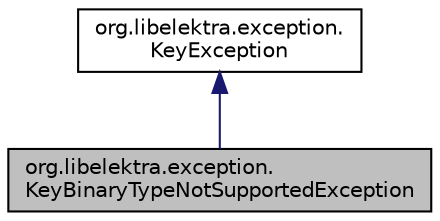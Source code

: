digraph "org.libelektra.exception.KeyBinaryTypeNotSupportedException"
{
 // LATEX_PDF_SIZE
  edge [fontname="Helvetica",fontsize="10",labelfontname="Helvetica",labelfontsize="10"];
  node [fontname="Helvetica",fontsize="10",shape=record];
  Node1 [label="org.libelektra.exception.\lKeyBinaryTypeNotSupportedException",height=0.2,width=0.4,color="black", fillcolor="grey75", style="filled", fontcolor="black",tooltip="Indicates a key's underlying native key is of type binary    Binary key values are currently not supp..."];
  Node2 -> Node1 [dir="back",color="midnightblue",fontsize="10",style="solid"];
  Node2 [label="org.libelektra.exception.\lKeyException",height=0.2,width=0.4,color="black", fillcolor="white", style="filled",URL="$classorg_1_1libelektra_1_1exception_1_1KeyException.html",tooltip="Indicates a generic exception in Key occurred."];
}
